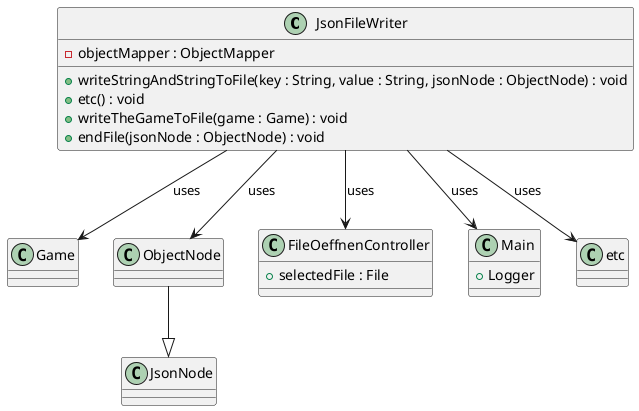 @startuml
' Classes
class JsonFileWriter {
  -objectMapper : ObjectMapper
  +writeStringAndStringToFile(key : String, value : String, jsonNode : ObjectNode) : void
  +etc() : void
  +writeTheGameToFile(game : Game) : void
  +endFile(jsonNode : ObjectNode) : void
}

class Game
class ObjectNode
class JsonNode
class FileOeffnenController {
  +selectedFile : File
}
class Main {
  +Logger
}
class etc

' Dependencies
JsonFileWriter --> ObjectNode : uses
JsonFileWriter --> Game : uses
JsonFileWriter --> FileOeffnenController : uses
JsonFileWriter --> Main : uses
JsonFileWriter --> etc : uses

' Inheritance
ObjectNode --|> JsonNode
@enduml
